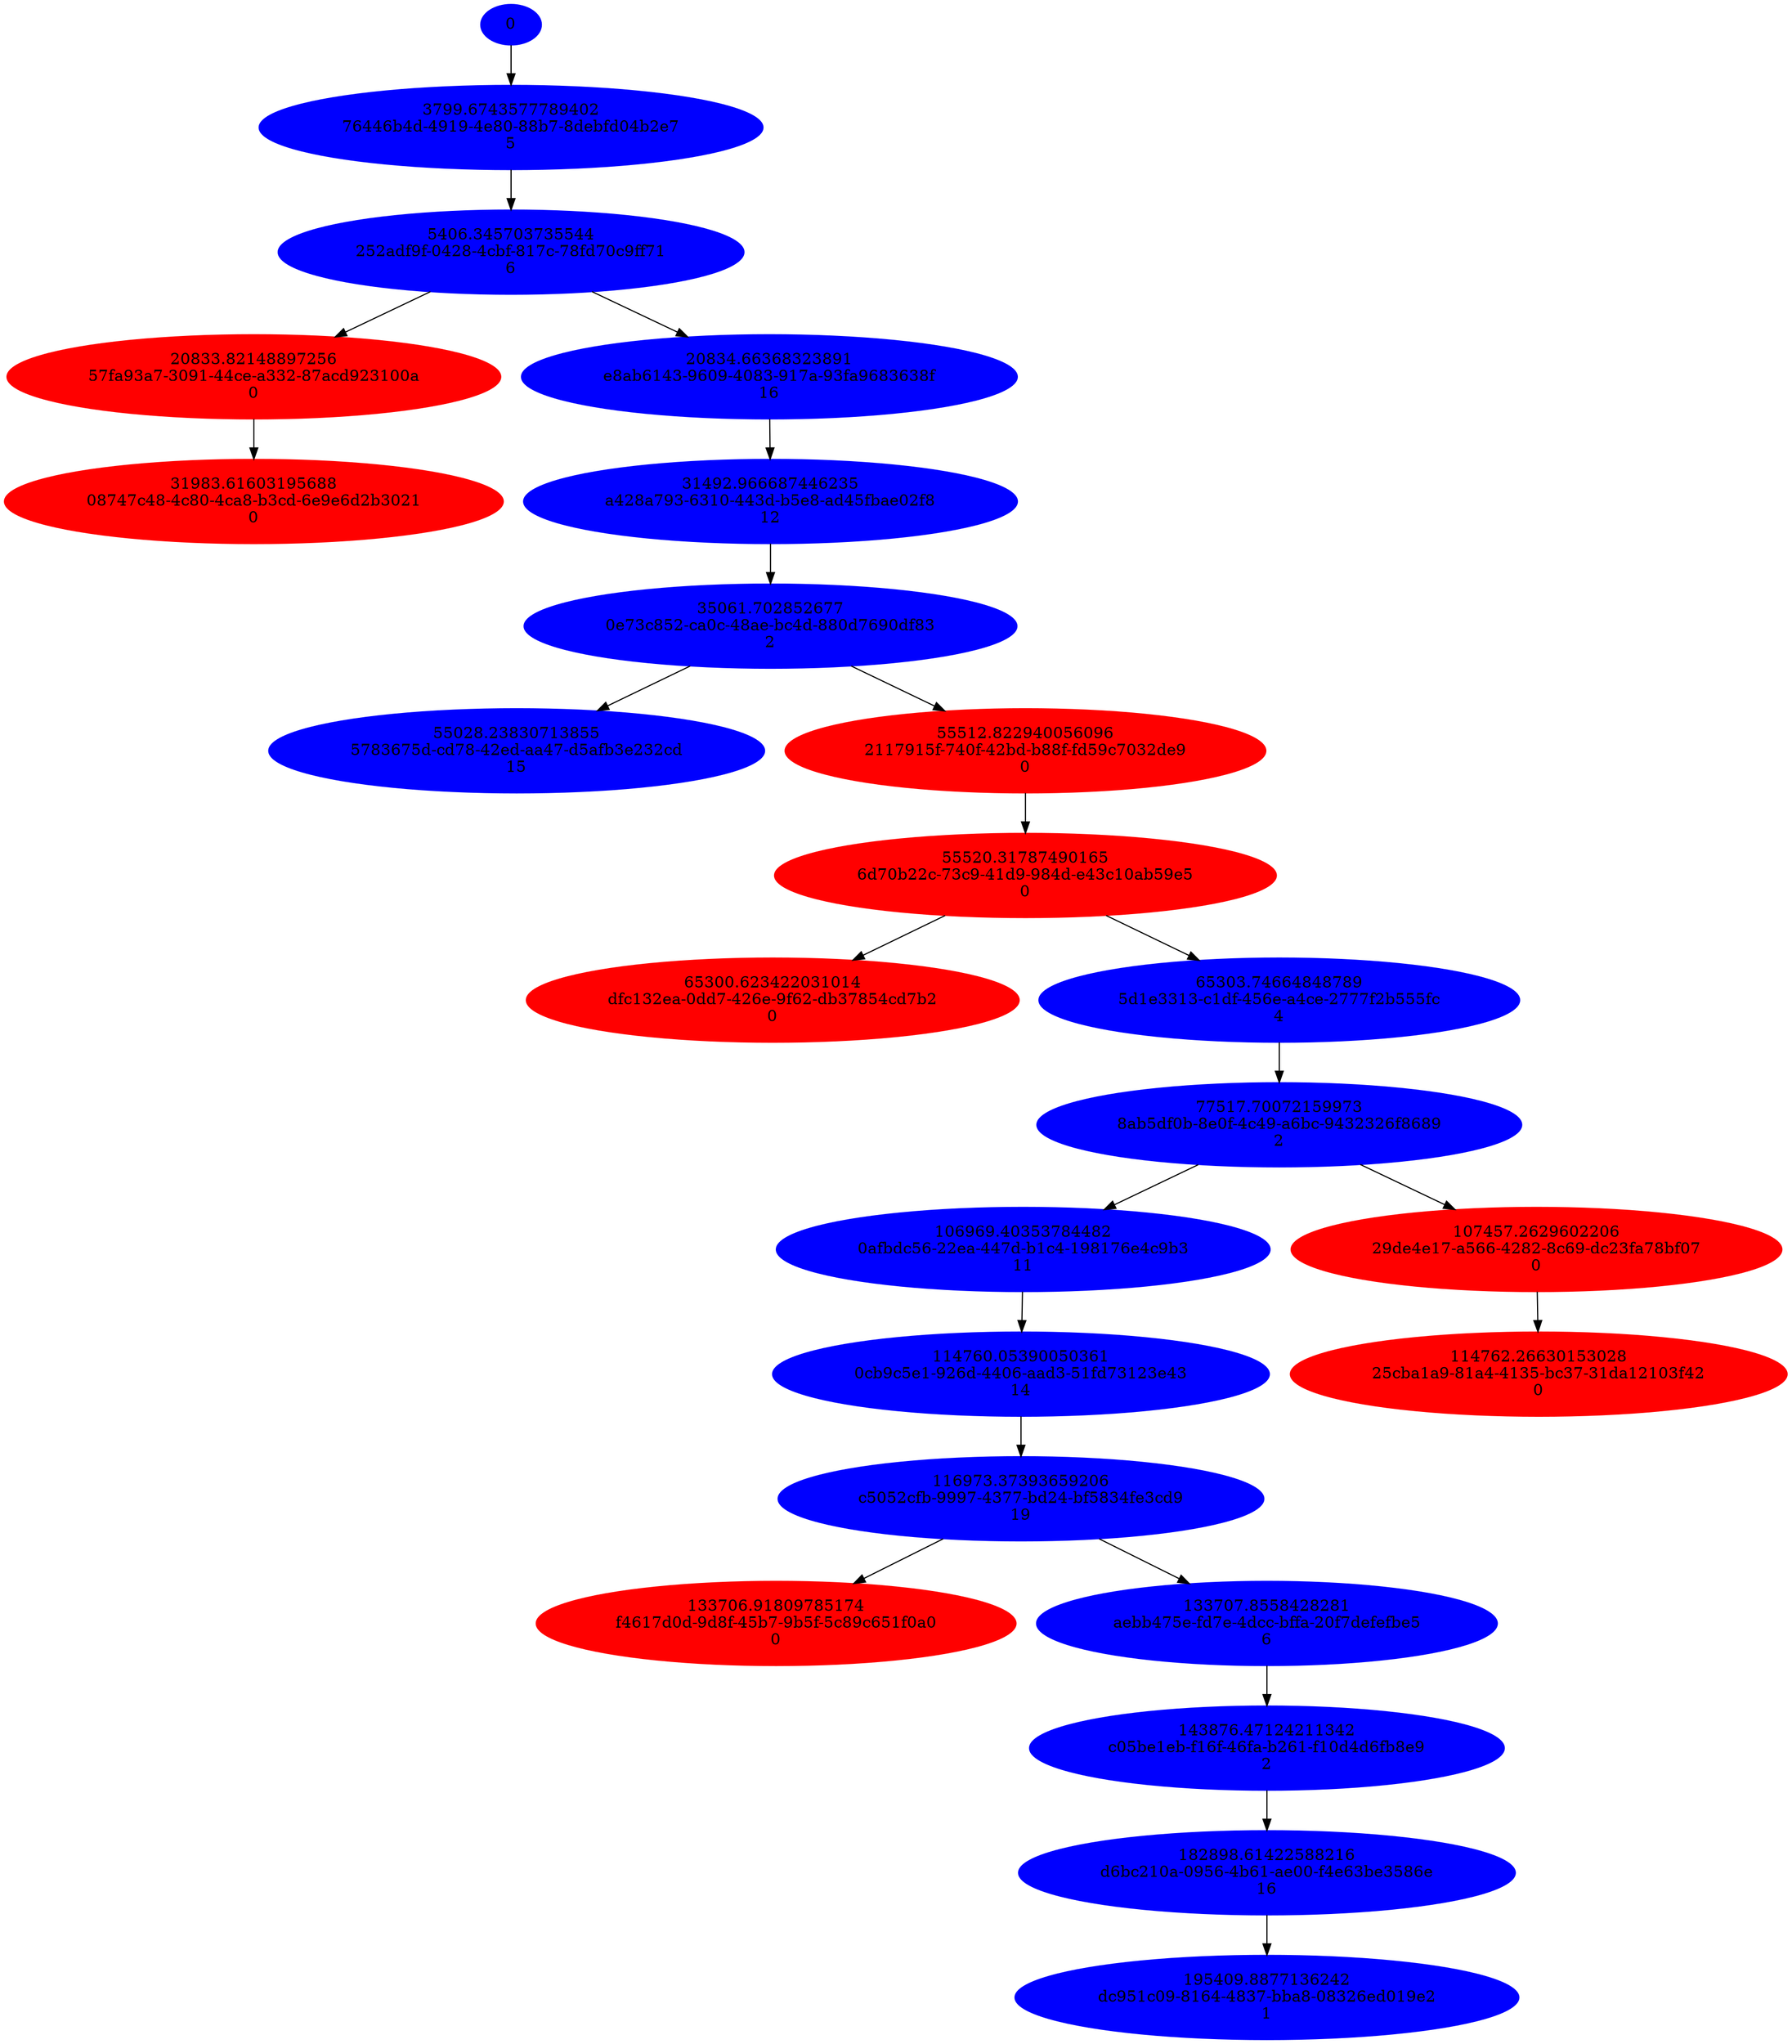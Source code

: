 // Tree
digraph {
	0 [label=0 color=blue style=filled]
	"76446b4d-4919-4e80-88b7-8debfd04b2e7" [label="3799.6743577789402
76446b4d-4919-4e80-88b7-8debfd04b2e7
5" color=blue style=filled]
	"252adf9f-0428-4cbf-817c-78fd70c9ff71" [label="5406.345703735544
252adf9f-0428-4cbf-817c-78fd70c9ff71
6" color=blue style=filled]
	"57fa93a7-3091-44ce-a332-87acd923100a" [label="20833.82148897256
57fa93a7-3091-44ce-a332-87acd923100a
0" color=red style=filled]
	"e8ab6143-9609-4083-917a-93fa9683638f" [label="20834.66368323891
e8ab6143-9609-4083-917a-93fa9683638f
16" color=blue style=filled]
	"a428a793-6310-443d-b5e8-ad45fbae02f8" [label="31492.966687446235
a428a793-6310-443d-b5e8-ad45fbae02f8
12" color=blue style=filled]
	"08747c48-4c80-4ca8-b3cd-6e9e6d2b3021" [label="31983.61603195688
08747c48-4c80-4ca8-b3cd-6e9e6d2b3021
0" color=red style=filled]
	"0e73c852-ca0c-48ae-bc4d-880d7690df83" [label="35061.702852677
0e73c852-ca0c-48ae-bc4d-880d7690df83
2" color=blue style=filled]
	"5783675d-cd78-42ed-aa47-d5afb3e232cd" [label="55028.23830713855
5783675d-cd78-42ed-aa47-d5afb3e232cd
15" color=blue style=filled]
	"2117915f-740f-42bd-b88f-fd59c7032de9" [label="55512.822940056096
2117915f-740f-42bd-b88f-fd59c7032de9
0" color=red style=filled]
	"6d70b22c-73c9-41d9-984d-e43c10ab59e5" [label="55520.31787490165
6d70b22c-73c9-41d9-984d-e43c10ab59e5
0" color=red style=filled]
	"dfc132ea-0dd7-426e-9f62-db37854cd7b2" [label="65300.623422031014
dfc132ea-0dd7-426e-9f62-db37854cd7b2
0" color=red style=filled]
	"5d1e3313-c1df-456e-a4ce-2777f2b555fc" [label="65303.74664848789
5d1e3313-c1df-456e-a4ce-2777f2b555fc
4" color=blue style=filled]
	"8ab5df0b-8e0f-4c49-a6bc-9432326f8689" [label="77517.70072159973
8ab5df0b-8e0f-4c49-a6bc-9432326f8689
2" color=blue style=filled]
	"0afbdc56-22ea-447d-b1c4-198176e4c9b3" [label="106969.40353784482
0afbdc56-22ea-447d-b1c4-198176e4c9b3
11" color=blue style=filled]
	"29de4e17-a566-4282-8c69-dc23fa78bf07" [label="107457.2629602206
29de4e17-a566-4282-8c69-dc23fa78bf07
0" color=red style=filled]
	"0cb9c5e1-926d-4406-aad3-51fd73123e43" [label="114760.05390050361
0cb9c5e1-926d-4406-aad3-51fd73123e43
14" color=blue style=filled]
	"25cba1a9-81a4-4135-bc37-31da12103f42" [label="114762.26630153028
25cba1a9-81a4-4135-bc37-31da12103f42
0" color=red style=filled]
	"c5052cfb-9997-4377-bd24-bf5834fe3cd9" [label="116973.37393659206
c5052cfb-9997-4377-bd24-bf5834fe3cd9
19" color=blue style=filled]
	"f4617d0d-9d8f-45b7-9b5f-5c89c651f0a0" [label="133706.91809785174
f4617d0d-9d8f-45b7-9b5f-5c89c651f0a0
0" color=red style=filled]
	"aebb475e-fd7e-4dcc-bffa-20f7defefbe5" [label="133707.8558428281
aebb475e-fd7e-4dcc-bffa-20f7defefbe5
6" color=blue style=filled]
	"c05be1eb-f16f-46fa-b261-f10d4d6fb8e9" [label="143876.47124211342
c05be1eb-f16f-46fa-b261-f10d4d6fb8e9
2" color=blue style=filled]
	"d6bc210a-0956-4b61-ae00-f4e63be3586e" [label="182898.61422588216
d6bc210a-0956-4b61-ae00-f4e63be3586e
16" color=blue style=filled]
	"dc951c09-8164-4837-bba8-08326ed019e2" [label="195409.8877136242
dc951c09-8164-4837-bba8-08326ed019e2
1" color=blue style=filled]
	0 -> "76446b4d-4919-4e80-88b7-8debfd04b2e7"
	"76446b4d-4919-4e80-88b7-8debfd04b2e7" -> "252adf9f-0428-4cbf-817c-78fd70c9ff71"
	"252adf9f-0428-4cbf-817c-78fd70c9ff71" -> "57fa93a7-3091-44ce-a332-87acd923100a"
	"252adf9f-0428-4cbf-817c-78fd70c9ff71" -> "e8ab6143-9609-4083-917a-93fa9683638f"
	"57fa93a7-3091-44ce-a332-87acd923100a" -> "08747c48-4c80-4ca8-b3cd-6e9e6d2b3021"
	"e8ab6143-9609-4083-917a-93fa9683638f" -> "a428a793-6310-443d-b5e8-ad45fbae02f8"
	"a428a793-6310-443d-b5e8-ad45fbae02f8" -> "0e73c852-ca0c-48ae-bc4d-880d7690df83"
	"0e73c852-ca0c-48ae-bc4d-880d7690df83" -> "5783675d-cd78-42ed-aa47-d5afb3e232cd"
	"0e73c852-ca0c-48ae-bc4d-880d7690df83" -> "2117915f-740f-42bd-b88f-fd59c7032de9"
	"2117915f-740f-42bd-b88f-fd59c7032de9" -> "6d70b22c-73c9-41d9-984d-e43c10ab59e5"
	"6d70b22c-73c9-41d9-984d-e43c10ab59e5" -> "dfc132ea-0dd7-426e-9f62-db37854cd7b2"
	"6d70b22c-73c9-41d9-984d-e43c10ab59e5" -> "5d1e3313-c1df-456e-a4ce-2777f2b555fc"
	"5d1e3313-c1df-456e-a4ce-2777f2b555fc" -> "8ab5df0b-8e0f-4c49-a6bc-9432326f8689"
	"8ab5df0b-8e0f-4c49-a6bc-9432326f8689" -> "0afbdc56-22ea-447d-b1c4-198176e4c9b3"
	"8ab5df0b-8e0f-4c49-a6bc-9432326f8689" -> "29de4e17-a566-4282-8c69-dc23fa78bf07"
	"0afbdc56-22ea-447d-b1c4-198176e4c9b3" -> "0cb9c5e1-926d-4406-aad3-51fd73123e43"
	"29de4e17-a566-4282-8c69-dc23fa78bf07" -> "25cba1a9-81a4-4135-bc37-31da12103f42"
	"0cb9c5e1-926d-4406-aad3-51fd73123e43" -> "c5052cfb-9997-4377-bd24-bf5834fe3cd9"
	"c5052cfb-9997-4377-bd24-bf5834fe3cd9" -> "f4617d0d-9d8f-45b7-9b5f-5c89c651f0a0"
	"c5052cfb-9997-4377-bd24-bf5834fe3cd9" -> "aebb475e-fd7e-4dcc-bffa-20f7defefbe5"
	"aebb475e-fd7e-4dcc-bffa-20f7defefbe5" -> "c05be1eb-f16f-46fa-b261-f10d4d6fb8e9"
	"c05be1eb-f16f-46fa-b261-f10d4d6fb8e9" -> "d6bc210a-0956-4b61-ae00-f4e63be3586e"
	"d6bc210a-0956-4b61-ae00-f4e63be3586e" -> "dc951c09-8164-4837-bba8-08326ed019e2"
}

